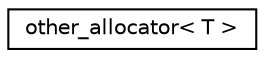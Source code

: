 digraph "Graphical Class Hierarchy"
{
  edge [fontname="Helvetica",fontsize="10",labelfontname="Helvetica",labelfontsize="10"];
  node [fontname="Helvetica",fontsize="10",shape=record];
  rankdir="LR";
  Node0 [label="other_allocator\< T \>",height=0.2,width=0.4,color="black", fillcolor="white", style="filled",URL="$classother__allocator.html"];
}
